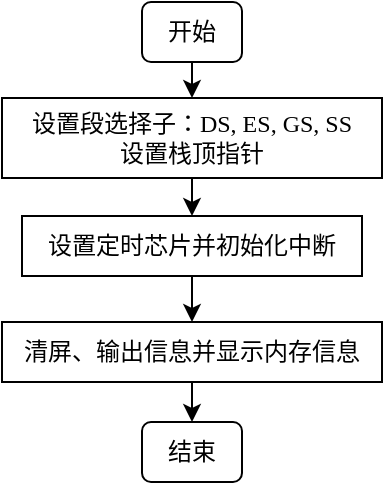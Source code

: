 <mxfile scale="5" border="0">
    <diagram id="qG4pQpgpB0KUzCaDoUKx" name="第 1 页">
        <mxGraphModel dx="614" dy="433" grid="1" gridSize="10" guides="1" tooltips="1" connect="1" arrows="1" fold="1" page="1" pageScale="1" pageWidth="827" pageHeight="1169" math="0" shadow="0">
            <root>
                <mxCell id="0"/>
                <mxCell id="1" parent="0"/>
                <mxCell id="4" value="" style="edgeStyle=none;html=1;fontFamily=宋体;" parent="1" source="2" target="3" edge="1">
                    <mxGeometry relative="1" as="geometry"/>
                </mxCell>
                <mxCell id="2" value="开始" style="rounded=1;whiteSpace=wrap;html=1;fontFamily=宋体;" parent="1" vertex="1">
                    <mxGeometry x="318" y="110" width="50" height="30" as="geometry"/>
                </mxCell>
                <mxCell id="6" value="" style="edgeStyle=none;html=1;fontFamily=宋体;" parent="1" source="3" target="5" edge="1">
                    <mxGeometry relative="1" as="geometry"/>
                </mxCell>
                <mxCell id="3" value="设置段选择子：DS, ES, GS, SS&lt;br&gt;设置栈顶指针" style="rounded=0;whiteSpace=wrap;html=1;fontFamily=宋体;" parent="1" vertex="1">
                    <mxGeometry x="248" y="158" width="190" height="40" as="geometry"/>
                </mxCell>
                <mxCell id="8" value="" style="edgeStyle=none;html=1;fontFamily=宋体;" parent="1" source="5" target="7" edge="1">
                    <mxGeometry relative="1" as="geometry"/>
                </mxCell>
                <mxCell id="5" value="设置定时芯片并初始化中断" style="whiteSpace=wrap;html=1;rounded=0;fontFamily=宋体;" parent="1" vertex="1">
                    <mxGeometry x="258" y="217" width="170" height="30" as="geometry"/>
                </mxCell>
                <mxCell id="10" value="" style="edgeStyle=none;html=1;" parent="1" source="7" target="9" edge="1">
                    <mxGeometry relative="1" as="geometry"/>
                </mxCell>
                <mxCell id="7" value="清屏、输出信息并显示内存信息" style="whiteSpace=wrap;html=1;rounded=0;fontFamily=宋体;" parent="1" vertex="1">
                    <mxGeometry x="248" y="270" width="190" height="30" as="geometry"/>
                </mxCell>
                <mxCell id="9" value="结束" style="rounded=1;whiteSpace=wrap;html=1;" parent="1" vertex="1">
                    <mxGeometry x="318" y="320" width="50" height="30" as="geometry"/>
                </mxCell>
            </root>
        </mxGraphModel>
    </diagram>
</mxfile>